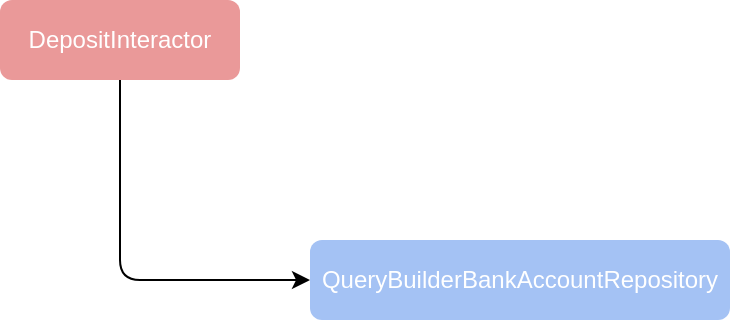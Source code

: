 <mxfile>
    <diagram id="OSG7pEJbEgaRlLLoCpN2" name="Page-1">
        <mxGraphModel dx="967" dy="469" grid="1" gridSize="10" guides="1" tooltips="1" connect="1" arrows="1" fold="1" page="1" pageScale="1" pageWidth="850" pageHeight="1100" math="0" shadow="0">
            <root>
                <mxCell id="0"/>
                <mxCell id="1" parent="0"/>
                <mxCell id="7" style="edgeStyle=none;html=1;entryX=0;entryY=0.5;entryDx=0;entryDy=0;" edge="1" parent="1" source="8" target="9">
                    <mxGeometry relative="1" as="geometry">
                        <Array as="points">
                            <mxPoint x="100" y="180"/>
                        </Array>
                    </mxGeometry>
                </mxCell>
                <mxCell id="8" value="&lt;span style=&quot;color: rgb(255, 255, 255);&quot;&gt;Deposit&lt;/span&gt;&lt;font color=&quot;#ffffff&quot;&gt;Interactor&lt;/font&gt;" style="rounded=1;whiteSpace=wrap;html=1;fillColor=#ea9999ff;strokeColor=none;" vertex="1" parent="1">
                    <mxGeometry x="40" y="40" width="120" height="40" as="geometry"/>
                </mxCell>
                <mxCell id="9" value="&lt;span style=&quot;color: rgb(255, 255, 255);&quot;&gt;QueryBuilderBankAccount&lt;/span&gt;&lt;font color=&quot;#ffffff&quot;&gt;Repository&lt;/font&gt;" style="rounded=1;whiteSpace=wrap;html=1;fillColor=#a4c2f4ff;strokeColor=none;" vertex="1" parent="1">
                    <mxGeometry x="195" y="160" width="210" height="40" as="geometry"/>
                </mxCell>
            </root>
        </mxGraphModel>
    </diagram>
</mxfile>
